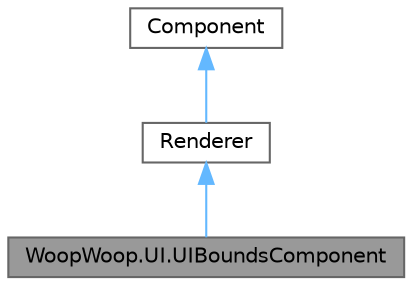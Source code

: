 digraph "WoopWoop.UI.UIBoundsComponent"
{
 // LATEX_PDF_SIZE
  bgcolor="transparent";
  edge [fontname=Helvetica,fontsize=10,labelfontname=Helvetica,labelfontsize=10];
  node [fontname=Helvetica,fontsize=10,shape=box,height=0.2,width=0.4];
  Node1 [id="Node000001",label="WoopWoop.UI.UIBoundsComponent",height=0.2,width=0.4,color="gray40", fillcolor="grey60", style="filled", fontcolor="black",tooltip=" "];
  Node2 -> Node1 [id="edge1_Node000001_Node000002",dir="back",color="steelblue1",style="solid",tooltip=" "];
  Node2 [id="Node000002",label="Renderer",height=0.2,width=0.4,color="gray40", fillcolor="white", style="filled",URL="$class_woop_woop_1_1_renderer.html",tooltip=" "];
  Node3 -> Node2 [id="edge2_Node000002_Node000003",dir="back",color="steelblue1",style="solid",tooltip=" "];
  Node3 [id="Node000003",label="Component",height=0.2,width=0.4,color="gray40", fillcolor="white", style="filled",URL="$class_woop_woop_1_1_component.html",tooltip="Represents a component that can be attached to an entity in the game world."];
}
